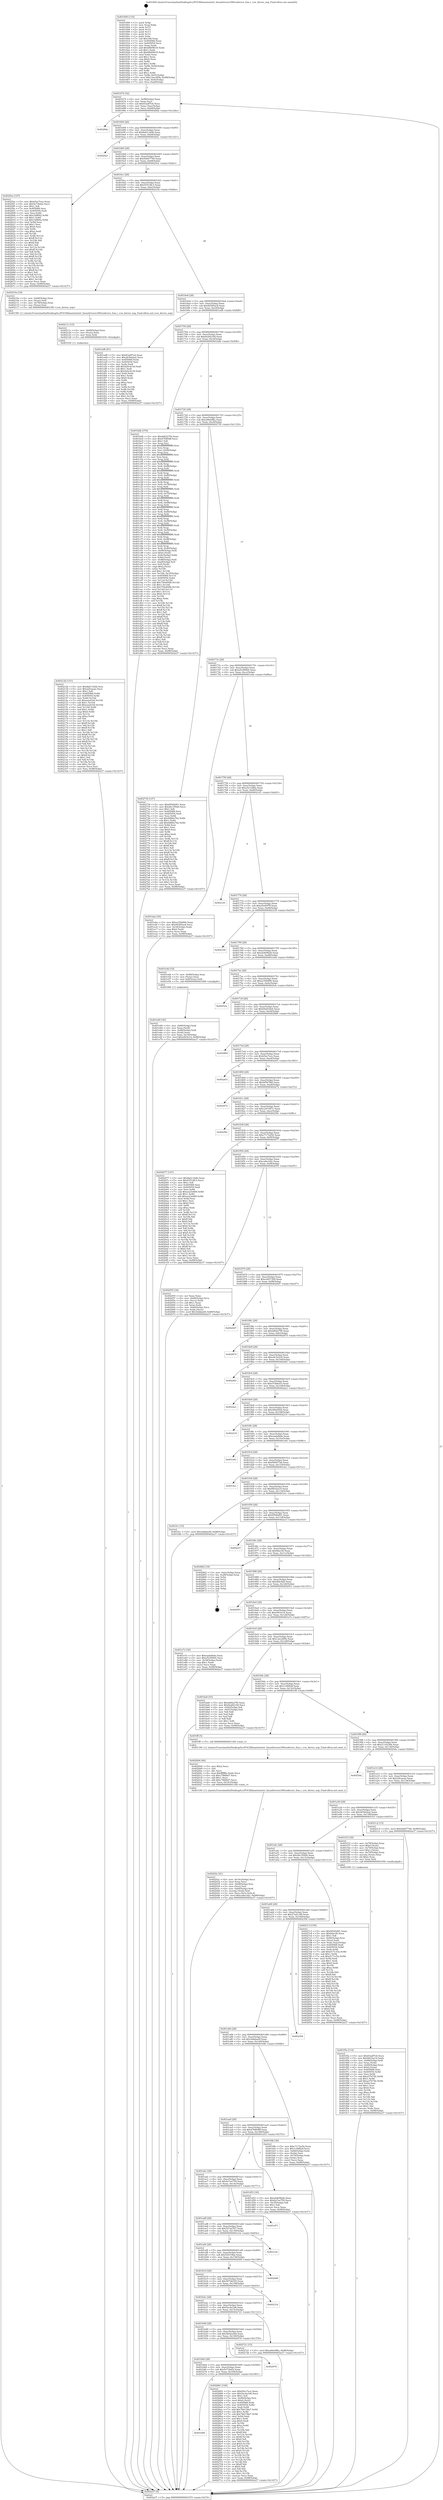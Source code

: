 digraph "0x401600" {
  label = "0x401600 (/mnt/c/Users/mathe/Desktop/tcc/POCII/binaries/extr_linuxdriverss390ciodevice_fsm.c_ccw_device_nop_Final-ollvm.out::main(0))"
  labelloc = "t"
  node[shape=record]

  Entry [label="",width=0.3,height=0.3,shape=circle,fillcolor=black,style=filled]
  "0x401674" [label="{
     0x401674 [32]\l
     | [instrs]\l
     &nbsp;&nbsp;0x401674 \<+6\>: mov -0x98(%rbp),%eax\l
     &nbsp;&nbsp;0x40167a \<+2\>: mov %eax,%ecx\l
     &nbsp;&nbsp;0x40167c \<+6\>: sub $0x83adf7e4,%ecx\l
     &nbsp;&nbsp;0x401682 \<+6\>: mov %eax,-0xac(%rbp)\l
     &nbsp;&nbsp;0x401688 \<+6\>: mov %ecx,-0xb0(%rbp)\l
     &nbsp;&nbsp;0x40168e \<+6\>: je 00000000004028da \<main+0x12da\>\l
  }"]
  "0x4028da" [label="{
     0x4028da\l
  }", style=dashed]
  "0x401694" [label="{
     0x401694 [28]\l
     | [instrs]\l
     &nbsp;&nbsp;0x401694 \<+5\>: jmp 0000000000401699 \<main+0x99\>\l
     &nbsp;&nbsp;0x401699 \<+6\>: mov -0xac(%rbp),%eax\l
     &nbsp;&nbsp;0x40169f \<+5\>: sub $0x8a6132db,%eax\l
     &nbsp;&nbsp;0x4016a4 \<+6\>: mov %eax,-0xb4(%rbp)\l
     &nbsp;&nbsp;0x4016aa \<+6\>: je 0000000000402921 \<main+0x1321\>\l
  }"]
  Exit [label="",width=0.3,height=0.3,shape=circle,fillcolor=black,style=filled,peripheries=2]
  "0x402921" [label="{
     0x402921\l
  }", style=dashed]
  "0x4016b0" [label="{
     0x4016b0 [28]\l
     | [instrs]\l
     &nbsp;&nbsp;0x4016b0 \<+5\>: jmp 00000000004016b5 \<main+0xb5\>\l
     &nbsp;&nbsp;0x4016b5 \<+6\>: mov -0xac(%rbp),%eax\l
     &nbsp;&nbsp;0x4016bb \<+5\>: sub $0x92847746,%eax\l
     &nbsp;&nbsp;0x4016c0 \<+6\>: mov %eax,-0xb8(%rbp)\l
     &nbsp;&nbsp;0x4016c6 \<+6\>: je 00000000004025ee \<main+0xfee\>\l
  }"]
  "0x401b80" [label="{
     0x401b80\l
  }", style=dashed]
  "0x4025ee" [label="{
     0x4025ee [147]\l
     | [instrs]\l
     &nbsp;&nbsp;0x4025ee \<+5\>: mov $0xb5ac7ece,%eax\l
     &nbsp;&nbsp;0x4025f3 \<+5\>: mov $0x5e73fa62,%ecx\l
     &nbsp;&nbsp;0x4025f8 \<+2\>: mov $0x1,%dl\l
     &nbsp;&nbsp;0x4025fa \<+7\>: mov 0x405068,%esi\l
     &nbsp;&nbsp;0x402601 \<+7\>: mov 0x405054,%edi\l
     &nbsp;&nbsp;0x402608 \<+3\>: mov %esi,%r8d\l
     &nbsp;&nbsp;0x40260b \<+7\>: add $0x1bf8f42,%r8d\l
     &nbsp;&nbsp;0x402612 \<+4\>: sub $0x1,%r8d\l
     &nbsp;&nbsp;0x402616 \<+7\>: sub $0x1bf8f42,%r8d\l
     &nbsp;&nbsp;0x40261d \<+4\>: imul %r8d,%esi\l
     &nbsp;&nbsp;0x402621 \<+3\>: and $0x1,%esi\l
     &nbsp;&nbsp;0x402624 \<+3\>: cmp $0x0,%esi\l
     &nbsp;&nbsp;0x402627 \<+4\>: sete %r9b\l
     &nbsp;&nbsp;0x40262b \<+3\>: cmp $0xa,%edi\l
     &nbsp;&nbsp;0x40262e \<+4\>: setl %r10b\l
     &nbsp;&nbsp;0x402632 \<+3\>: mov %r9b,%r11b\l
     &nbsp;&nbsp;0x402635 \<+4\>: xor $0xff,%r11b\l
     &nbsp;&nbsp;0x402639 \<+3\>: mov %r10b,%bl\l
     &nbsp;&nbsp;0x40263c \<+3\>: xor $0xff,%bl\l
     &nbsp;&nbsp;0x40263f \<+3\>: xor $0x1,%dl\l
     &nbsp;&nbsp;0x402642 \<+3\>: mov %r11b,%r14b\l
     &nbsp;&nbsp;0x402645 \<+4\>: and $0xff,%r14b\l
     &nbsp;&nbsp;0x402649 \<+3\>: and %dl,%r9b\l
     &nbsp;&nbsp;0x40264c \<+3\>: mov %bl,%r15b\l
     &nbsp;&nbsp;0x40264f \<+4\>: and $0xff,%r15b\l
     &nbsp;&nbsp;0x402653 \<+3\>: and %dl,%r10b\l
     &nbsp;&nbsp;0x402656 \<+3\>: or %r9b,%r14b\l
     &nbsp;&nbsp;0x402659 \<+3\>: or %r10b,%r15b\l
     &nbsp;&nbsp;0x40265c \<+3\>: xor %r15b,%r14b\l
     &nbsp;&nbsp;0x40265f \<+3\>: or %bl,%r11b\l
     &nbsp;&nbsp;0x402662 \<+4\>: xor $0xff,%r11b\l
     &nbsp;&nbsp;0x402666 \<+3\>: or $0x1,%dl\l
     &nbsp;&nbsp;0x402669 \<+3\>: and %dl,%r11b\l
     &nbsp;&nbsp;0x40266c \<+3\>: or %r11b,%r14b\l
     &nbsp;&nbsp;0x40266f \<+4\>: test $0x1,%r14b\l
     &nbsp;&nbsp;0x402673 \<+3\>: cmovne %ecx,%eax\l
     &nbsp;&nbsp;0x402676 \<+6\>: mov %eax,-0x98(%rbp)\l
     &nbsp;&nbsp;0x40267c \<+5\>: jmp 0000000000402a37 \<main+0x1437\>\l
  }"]
  "0x4016cc" [label="{
     0x4016cc [28]\l
     | [instrs]\l
     &nbsp;&nbsp;0x4016cc \<+5\>: jmp 00000000004016d1 \<main+0xd1\>\l
     &nbsp;&nbsp;0x4016d1 \<+6\>: mov -0xac(%rbp),%eax\l
     &nbsp;&nbsp;0x4016d7 \<+5\>: sub $0x9351dfc3,%eax\l
     &nbsp;&nbsp;0x4016dc \<+6\>: mov %eax,-0xbc(%rbp)\l
     &nbsp;&nbsp;0x4016e2 \<+6\>: je 000000000040210a \<main+0xb0a\>\l
  }"]
  "0x402681" [label="{
     0x402681 [160]\l
     | [instrs]\l
     &nbsp;&nbsp;0x402681 \<+5\>: mov $0xb5ac7ece,%eax\l
     &nbsp;&nbsp;0x402686 \<+5\>: mov $0x5ac4a1b8,%ecx\l
     &nbsp;&nbsp;0x40268b \<+2\>: mov $0x1,%dl\l
     &nbsp;&nbsp;0x40268d \<+7\>: mov -0x90(%rbp),%rsi\l
     &nbsp;&nbsp;0x402694 \<+6\>: movl $0x0,(%rsi)\l
     &nbsp;&nbsp;0x40269a \<+7\>: mov 0x405068,%edi\l
     &nbsp;&nbsp;0x4026a1 \<+8\>: mov 0x405054,%r8d\l
     &nbsp;&nbsp;0x4026a9 \<+3\>: mov %edi,%r9d\l
     &nbsp;&nbsp;0x4026ac \<+7\>: add $0x7b6158a7,%r9d\l
     &nbsp;&nbsp;0x4026b3 \<+4\>: sub $0x1,%r9d\l
     &nbsp;&nbsp;0x4026b7 \<+7\>: sub $0x7b6158a7,%r9d\l
     &nbsp;&nbsp;0x4026be \<+4\>: imul %r9d,%edi\l
     &nbsp;&nbsp;0x4026c2 \<+3\>: and $0x1,%edi\l
     &nbsp;&nbsp;0x4026c5 \<+3\>: cmp $0x0,%edi\l
     &nbsp;&nbsp;0x4026c8 \<+4\>: sete %r10b\l
     &nbsp;&nbsp;0x4026cc \<+4\>: cmp $0xa,%r8d\l
     &nbsp;&nbsp;0x4026d0 \<+4\>: setl %r11b\l
     &nbsp;&nbsp;0x4026d4 \<+3\>: mov %r10b,%bl\l
     &nbsp;&nbsp;0x4026d7 \<+3\>: xor $0xff,%bl\l
     &nbsp;&nbsp;0x4026da \<+3\>: mov %r11b,%r14b\l
     &nbsp;&nbsp;0x4026dd \<+4\>: xor $0xff,%r14b\l
     &nbsp;&nbsp;0x4026e1 \<+3\>: xor $0x0,%dl\l
     &nbsp;&nbsp;0x4026e4 \<+3\>: mov %bl,%r15b\l
     &nbsp;&nbsp;0x4026e7 \<+4\>: and $0x0,%r15b\l
     &nbsp;&nbsp;0x4026eb \<+3\>: and %dl,%r10b\l
     &nbsp;&nbsp;0x4026ee \<+3\>: mov %r14b,%r12b\l
     &nbsp;&nbsp;0x4026f1 \<+4\>: and $0x0,%r12b\l
     &nbsp;&nbsp;0x4026f5 \<+3\>: and %dl,%r11b\l
     &nbsp;&nbsp;0x4026f8 \<+3\>: or %r10b,%r15b\l
     &nbsp;&nbsp;0x4026fb \<+3\>: or %r11b,%r12b\l
     &nbsp;&nbsp;0x4026fe \<+3\>: xor %r12b,%r15b\l
     &nbsp;&nbsp;0x402701 \<+3\>: or %r14b,%bl\l
     &nbsp;&nbsp;0x402704 \<+3\>: xor $0xff,%bl\l
     &nbsp;&nbsp;0x402707 \<+3\>: or $0x0,%dl\l
     &nbsp;&nbsp;0x40270a \<+2\>: and %dl,%bl\l
     &nbsp;&nbsp;0x40270c \<+3\>: or %bl,%r15b\l
     &nbsp;&nbsp;0x40270f \<+4\>: test $0x1,%r15b\l
     &nbsp;&nbsp;0x402713 \<+3\>: cmovne %ecx,%eax\l
     &nbsp;&nbsp;0x402716 \<+6\>: mov %eax,-0x98(%rbp)\l
     &nbsp;&nbsp;0x40271c \<+5\>: jmp 0000000000402a37 \<main+0x1437\>\l
  }"]
  "0x40210a" [label="{
     0x40210a [18]\l
     | [instrs]\l
     &nbsp;&nbsp;0x40210a \<+4\>: mov -0x68(%rbp),%rax\l
     &nbsp;&nbsp;0x40210e \<+3\>: mov (%rax),%rdi\l
     &nbsp;&nbsp;0x402111 \<+4\>: mov -0x78(%rbp),%rax\l
     &nbsp;&nbsp;0x402115 \<+2\>: mov (%rax),%esi\l
     &nbsp;&nbsp;0x402117 \<+5\>: call 00000000004015f0 \<ccw_device_nop\>\l
     | [calls]\l
     &nbsp;&nbsp;0x4015f0 \{1\} (/mnt/c/Users/mathe/Desktop/tcc/POCII/binaries/extr_linuxdriverss390ciodevice_fsm.c_ccw_device_nop_Final-ollvm.out::ccw_device_nop)\l
  }"]
  "0x4016e8" [label="{
     0x4016e8 [28]\l
     | [instrs]\l
     &nbsp;&nbsp;0x4016e8 \<+5\>: jmp 00000000004016ed \<main+0xed\>\l
     &nbsp;&nbsp;0x4016ed \<+6\>: mov -0xac(%rbp),%eax\l
     &nbsp;&nbsp;0x4016f3 \<+5\>: sub $0x9d385ac8,%eax\l
     &nbsp;&nbsp;0x4016f8 \<+6\>: mov %eax,-0xc0(%rbp)\l
     &nbsp;&nbsp;0x4016fe \<+6\>: je 0000000000401ed8 \<main+0x8d8\>\l
  }"]
  "0x401b64" [label="{
     0x401b64 [28]\l
     | [instrs]\l
     &nbsp;&nbsp;0x401b64 \<+5\>: jmp 0000000000401b69 \<main+0x569\>\l
     &nbsp;&nbsp;0x401b69 \<+6\>: mov -0xac(%rbp),%eax\l
     &nbsp;&nbsp;0x401b6f \<+5\>: sub $0x5e73fa62,%eax\l
     &nbsp;&nbsp;0x401b74 \<+6\>: mov %eax,-0x164(%rbp)\l
     &nbsp;&nbsp;0x401b7a \<+6\>: je 0000000000402681 \<main+0x1081\>\l
  }"]
  "0x401ed8" [label="{
     0x401ed8 [91]\l
     | [instrs]\l
     &nbsp;&nbsp;0x401ed8 \<+5\>: mov $0x83adf7e4,%eax\l
     &nbsp;&nbsp;0x401edd \<+5\>: mov $0x263b42a2,%ecx\l
     &nbsp;&nbsp;0x401ee2 \<+7\>: mov 0x405068,%edx\l
     &nbsp;&nbsp;0x401ee9 \<+7\>: mov 0x405054,%esi\l
     &nbsp;&nbsp;0x401ef0 \<+2\>: mov %edx,%edi\l
     &nbsp;&nbsp;0x401ef2 \<+6\>: add $0x424cdc3d,%edi\l
     &nbsp;&nbsp;0x401ef8 \<+3\>: sub $0x1,%edi\l
     &nbsp;&nbsp;0x401efb \<+6\>: sub $0x424cdc3d,%edi\l
     &nbsp;&nbsp;0x401f01 \<+3\>: imul %edi,%edx\l
     &nbsp;&nbsp;0x401f04 \<+3\>: and $0x1,%edx\l
     &nbsp;&nbsp;0x401f07 \<+3\>: cmp $0x0,%edx\l
     &nbsp;&nbsp;0x401f0a \<+4\>: sete %r8b\l
     &nbsp;&nbsp;0x401f0e \<+3\>: cmp $0xa,%esi\l
     &nbsp;&nbsp;0x401f11 \<+4\>: setl %r9b\l
     &nbsp;&nbsp;0x401f15 \<+3\>: mov %r8b,%r10b\l
     &nbsp;&nbsp;0x401f18 \<+3\>: and %r9b,%r10b\l
     &nbsp;&nbsp;0x401f1b \<+3\>: xor %r9b,%r8b\l
     &nbsp;&nbsp;0x401f1e \<+3\>: or %r8b,%r10b\l
     &nbsp;&nbsp;0x401f21 \<+4\>: test $0x1,%r10b\l
     &nbsp;&nbsp;0x401f25 \<+3\>: cmovne %ecx,%eax\l
     &nbsp;&nbsp;0x401f28 \<+6\>: mov %eax,-0x98(%rbp)\l
     &nbsp;&nbsp;0x401f2e \<+5\>: jmp 0000000000402a37 \<main+0x1437\>\l
  }"]
  "0x401704" [label="{
     0x401704 [28]\l
     | [instrs]\l
     &nbsp;&nbsp;0x401704 \<+5\>: jmp 0000000000401709 \<main+0x109\>\l
     &nbsp;&nbsp;0x401709 \<+6\>: mov -0xac(%rbp),%eax\l
     &nbsp;&nbsp;0x40170f \<+5\>: sub $0x9e2821b9,%eax\l
     &nbsp;&nbsp;0x401714 \<+6\>: mov %eax,-0xc4(%rbp)\l
     &nbsp;&nbsp;0x40171a \<+6\>: je 0000000000401bdb \<main+0x5db\>\l
  }"]
  "0x402976" [label="{
     0x402976\l
  }", style=dashed]
  "0x401bdb" [label="{
     0x401bdb [376]\l
     | [instrs]\l
     &nbsp;&nbsp;0x401bdb \<+5\>: mov $0xdd0227f0,%eax\l
     &nbsp;&nbsp;0x401be0 \<+5\>: mov $0x476804ff,%ecx\l
     &nbsp;&nbsp;0x401be5 \<+2\>: mov $0x1,%dl\l
     &nbsp;&nbsp;0x401be7 \<+3\>: mov %rsp,%rsi\l
     &nbsp;&nbsp;0x401bea \<+4\>: add $0xfffffffffffffff0,%rsi\l
     &nbsp;&nbsp;0x401bee \<+3\>: mov %rsi,%rsp\l
     &nbsp;&nbsp;0x401bf1 \<+7\>: mov %rsi,-0x90(%rbp)\l
     &nbsp;&nbsp;0x401bf8 \<+3\>: mov %rsp,%rsi\l
     &nbsp;&nbsp;0x401bfb \<+4\>: add $0xfffffffffffffff0,%rsi\l
     &nbsp;&nbsp;0x401bff \<+3\>: mov %rsi,%rsp\l
     &nbsp;&nbsp;0x401c02 \<+3\>: mov %rsp,%rdi\l
     &nbsp;&nbsp;0x401c05 \<+4\>: add $0xfffffffffffffff0,%rdi\l
     &nbsp;&nbsp;0x401c09 \<+3\>: mov %rdi,%rsp\l
     &nbsp;&nbsp;0x401c0c \<+7\>: mov %rdi,-0x88(%rbp)\l
     &nbsp;&nbsp;0x401c13 \<+3\>: mov %rsp,%rdi\l
     &nbsp;&nbsp;0x401c16 \<+4\>: add $0xfffffffffffffff0,%rdi\l
     &nbsp;&nbsp;0x401c1a \<+3\>: mov %rdi,%rsp\l
     &nbsp;&nbsp;0x401c1d \<+4\>: mov %rdi,-0x80(%rbp)\l
     &nbsp;&nbsp;0x401c21 \<+3\>: mov %rsp,%rdi\l
     &nbsp;&nbsp;0x401c24 \<+4\>: add $0xfffffffffffffff0,%rdi\l
     &nbsp;&nbsp;0x401c28 \<+3\>: mov %rdi,%rsp\l
     &nbsp;&nbsp;0x401c2b \<+4\>: mov %rdi,-0x78(%rbp)\l
     &nbsp;&nbsp;0x401c2f \<+3\>: mov %rsp,%rdi\l
     &nbsp;&nbsp;0x401c32 \<+4\>: add $0xfffffffffffffff0,%rdi\l
     &nbsp;&nbsp;0x401c36 \<+3\>: mov %rdi,%rsp\l
     &nbsp;&nbsp;0x401c39 \<+4\>: mov %rdi,-0x70(%rbp)\l
     &nbsp;&nbsp;0x401c3d \<+3\>: mov %rsp,%rdi\l
     &nbsp;&nbsp;0x401c40 \<+4\>: add $0xfffffffffffffff0,%rdi\l
     &nbsp;&nbsp;0x401c44 \<+3\>: mov %rdi,%rsp\l
     &nbsp;&nbsp;0x401c47 \<+4\>: mov %rdi,-0x68(%rbp)\l
     &nbsp;&nbsp;0x401c4b \<+3\>: mov %rsp,%rdi\l
     &nbsp;&nbsp;0x401c4e \<+4\>: add $0xfffffffffffffff0,%rdi\l
     &nbsp;&nbsp;0x401c52 \<+3\>: mov %rdi,%rsp\l
     &nbsp;&nbsp;0x401c55 \<+4\>: mov %rdi,-0x60(%rbp)\l
     &nbsp;&nbsp;0x401c59 \<+3\>: mov %rsp,%rdi\l
     &nbsp;&nbsp;0x401c5c \<+4\>: add $0xfffffffffffffff0,%rdi\l
     &nbsp;&nbsp;0x401c60 \<+3\>: mov %rdi,%rsp\l
     &nbsp;&nbsp;0x401c63 \<+4\>: mov %rdi,-0x58(%rbp)\l
     &nbsp;&nbsp;0x401c67 \<+3\>: mov %rsp,%rdi\l
     &nbsp;&nbsp;0x401c6a \<+4\>: add $0xfffffffffffffff0,%rdi\l
     &nbsp;&nbsp;0x401c6e \<+3\>: mov %rdi,%rsp\l
     &nbsp;&nbsp;0x401c71 \<+4\>: mov %rdi,-0x50(%rbp)\l
     &nbsp;&nbsp;0x401c75 \<+3\>: mov %rsp,%rdi\l
     &nbsp;&nbsp;0x401c78 \<+4\>: add $0xfffffffffffffff0,%rdi\l
     &nbsp;&nbsp;0x401c7c \<+3\>: mov %rdi,%rsp\l
     &nbsp;&nbsp;0x401c7f \<+4\>: mov %rdi,-0x48(%rbp)\l
     &nbsp;&nbsp;0x401c83 \<+3\>: mov %rsp,%rdi\l
     &nbsp;&nbsp;0x401c86 \<+4\>: add $0xfffffffffffffff0,%rdi\l
     &nbsp;&nbsp;0x401c8a \<+3\>: mov %rdi,%rsp\l
     &nbsp;&nbsp;0x401c8d \<+4\>: mov %rdi,-0x40(%rbp)\l
     &nbsp;&nbsp;0x401c91 \<+7\>: mov -0x90(%rbp),%rdi\l
     &nbsp;&nbsp;0x401c98 \<+6\>: movl $0x0,(%rdi)\l
     &nbsp;&nbsp;0x401c9e \<+7\>: mov -0x9c(%rbp),%r8d\l
     &nbsp;&nbsp;0x401ca5 \<+3\>: mov %r8d,(%rsi)\l
     &nbsp;&nbsp;0x401ca8 \<+7\>: mov -0x88(%rbp),%rdi\l
     &nbsp;&nbsp;0x401caf \<+7\>: mov -0xa8(%rbp),%r9\l
     &nbsp;&nbsp;0x401cb6 \<+3\>: mov %r9,(%rdi)\l
     &nbsp;&nbsp;0x401cb9 \<+3\>: cmpl $0x2,(%rsi)\l
     &nbsp;&nbsp;0x401cbc \<+4\>: setne %r10b\l
     &nbsp;&nbsp;0x401cc0 \<+4\>: and $0x1,%r10b\l
     &nbsp;&nbsp;0x401cc4 \<+4\>: mov %r10b,-0x35(%rbp)\l
     &nbsp;&nbsp;0x401cc8 \<+8\>: mov 0x405068,%r11d\l
     &nbsp;&nbsp;0x401cd0 \<+7\>: mov 0x405054,%ebx\l
     &nbsp;&nbsp;0x401cd7 \<+3\>: mov %r11d,%r14d\l
     &nbsp;&nbsp;0x401cda \<+7\>: add $0x750e8588,%r14d\l
     &nbsp;&nbsp;0x401ce1 \<+4\>: sub $0x1,%r14d\l
     &nbsp;&nbsp;0x401ce5 \<+7\>: sub $0x750e8588,%r14d\l
     &nbsp;&nbsp;0x401cec \<+4\>: imul %r14d,%r11d\l
     &nbsp;&nbsp;0x401cf0 \<+4\>: and $0x1,%r11d\l
     &nbsp;&nbsp;0x401cf4 \<+4\>: cmp $0x0,%r11d\l
     &nbsp;&nbsp;0x401cf8 \<+4\>: sete %r10b\l
     &nbsp;&nbsp;0x401cfc \<+3\>: cmp $0xa,%ebx\l
     &nbsp;&nbsp;0x401cff \<+4\>: setl %r15b\l
     &nbsp;&nbsp;0x401d03 \<+3\>: mov %r10b,%r12b\l
     &nbsp;&nbsp;0x401d06 \<+4\>: xor $0xff,%r12b\l
     &nbsp;&nbsp;0x401d0a \<+3\>: mov %r15b,%r13b\l
     &nbsp;&nbsp;0x401d0d \<+4\>: xor $0xff,%r13b\l
     &nbsp;&nbsp;0x401d11 \<+3\>: xor $0x1,%dl\l
     &nbsp;&nbsp;0x401d14 \<+3\>: mov %r12b,%sil\l
     &nbsp;&nbsp;0x401d17 \<+4\>: and $0xff,%sil\l
     &nbsp;&nbsp;0x401d1b \<+3\>: and %dl,%r10b\l
     &nbsp;&nbsp;0x401d1e \<+3\>: mov %r13b,%dil\l
     &nbsp;&nbsp;0x401d21 \<+4\>: and $0xff,%dil\l
     &nbsp;&nbsp;0x401d25 \<+3\>: and %dl,%r15b\l
     &nbsp;&nbsp;0x401d28 \<+3\>: or %r10b,%sil\l
     &nbsp;&nbsp;0x401d2b \<+3\>: or %r15b,%dil\l
     &nbsp;&nbsp;0x401d2e \<+3\>: xor %dil,%sil\l
     &nbsp;&nbsp;0x401d31 \<+3\>: or %r13b,%r12b\l
     &nbsp;&nbsp;0x401d34 \<+4\>: xor $0xff,%r12b\l
     &nbsp;&nbsp;0x401d38 \<+3\>: or $0x1,%dl\l
     &nbsp;&nbsp;0x401d3b \<+3\>: and %dl,%r12b\l
     &nbsp;&nbsp;0x401d3e \<+3\>: or %r12b,%sil\l
     &nbsp;&nbsp;0x401d41 \<+4\>: test $0x1,%sil\l
     &nbsp;&nbsp;0x401d45 \<+3\>: cmovne %ecx,%eax\l
     &nbsp;&nbsp;0x401d48 \<+6\>: mov %eax,-0x98(%rbp)\l
     &nbsp;&nbsp;0x401d4e \<+5\>: jmp 0000000000402a37 \<main+0x1437\>\l
  }"]
  "0x401720" [label="{
     0x401720 [28]\l
     | [instrs]\l
     &nbsp;&nbsp;0x401720 \<+5\>: jmp 0000000000401725 \<main+0x125\>\l
     &nbsp;&nbsp;0x401725 \<+6\>: mov -0xac(%rbp),%eax\l
     &nbsp;&nbsp;0x40172b \<+5\>: sub $0xa06e0f8a,%eax\l
     &nbsp;&nbsp;0x401730 \<+6\>: mov %eax,-0xc8(%rbp)\l
     &nbsp;&nbsp;0x401736 \<+6\>: je 0000000000402730 \<main+0x1130\>\l
  }"]
  "0x401b48" [label="{
     0x401b48 [28]\l
     | [instrs]\l
     &nbsp;&nbsp;0x401b48 \<+5\>: jmp 0000000000401b4d \<main+0x54d\>\l
     &nbsp;&nbsp;0x401b4d \<+6\>: mov -0xac(%rbp),%eax\l
     &nbsp;&nbsp;0x401b53 \<+5\>: sub $0x5b42ee8d,%eax\l
     &nbsp;&nbsp;0x401b58 \<+6\>: mov %eax,-0x160(%rbp)\l
     &nbsp;&nbsp;0x401b5e \<+6\>: je 0000000000402976 \<main+0x1376\>\l
  }"]
  "0x402730" [label="{
     0x402730 [147]\l
     | [instrs]\l
     &nbsp;&nbsp;0x402730 \<+5\>: mov $0xfd540d91,%eax\l
     &nbsp;&nbsp;0x402735 \<+5\>: mov $0x26c35926,%ecx\l
     &nbsp;&nbsp;0x40273a \<+2\>: mov $0x1,%dl\l
     &nbsp;&nbsp;0x40273c \<+7\>: mov 0x405068,%esi\l
     &nbsp;&nbsp;0x402743 \<+7\>: mov 0x405054,%edi\l
     &nbsp;&nbsp;0x40274a \<+3\>: mov %esi,%r8d\l
     &nbsp;&nbsp;0x40274d \<+7\>: sub $0x9d86a762,%r8d\l
     &nbsp;&nbsp;0x402754 \<+4\>: sub $0x1,%r8d\l
     &nbsp;&nbsp;0x402758 \<+7\>: add $0x9d86a762,%r8d\l
     &nbsp;&nbsp;0x40275f \<+4\>: imul %r8d,%esi\l
     &nbsp;&nbsp;0x402763 \<+3\>: and $0x1,%esi\l
     &nbsp;&nbsp;0x402766 \<+3\>: cmp $0x0,%esi\l
     &nbsp;&nbsp;0x402769 \<+4\>: sete %r9b\l
     &nbsp;&nbsp;0x40276d \<+3\>: cmp $0xa,%edi\l
     &nbsp;&nbsp;0x402770 \<+4\>: setl %r10b\l
     &nbsp;&nbsp;0x402774 \<+3\>: mov %r9b,%r11b\l
     &nbsp;&nbsp;0x402777 \<+4\>: xor $0xff,%r11b\l
     &nbsp;&nbsp;0x40277b \<+3\>: mov %r10b,%bl\l
     &nbsp;&nbsp;0x40277e \<+3\>: xor $0xff,%bl\l
     &nbsp;&nbsp;0x402781 \<+3\>: xor $0x1,%dl\l
     &nbsp;&nbsp;0x402784 \<+3\>: mov %r11b,%r14b\l
     &nbsp;&nbsp;0x402787 \<+4\>: and $0xff,%r14b\l
     &nbsp;&nbsp;0x40278b \<+3\>: and %dl,%r9b\l
     &nbsp;&nbsp;0x40278e \<+3\>: mov %bl,%r15b\l
     &nbsp;&nbsp;0x402791 \<+4\>: and $0xff,%r15b\l
     &nbsp;&nbsp;0x402795 \<+3\>: and %dl,%r10b\l
     &nbsp;&nbsp;0x402798 \<+3\>: or %r9b,%r14b\l
     &nbsp;&nbsp;0x40279b \<+3\>: or %r10b,%r15b\l
     &nbsp;&nbsp;0x40279e \<+3\>: xor %r15b,%r14b\l
     &nbsp;&nbsp;0x4027a1 \<+3\>: or %bl,%r11b\l
     &nbsp;&nbsp;0x4027a4 \<+4\>: xor $0xff,%r11b\l
     &nbsp;&nbsp;0x4027a8 \<+3\>: or $0x1,%dl\l
     &nbsp;&nbsp;0x4027ab \<+3\>: and %dl,%r11b\l
     &nbsp;&nbsp;0x4027ae \<+3\>: or %r11b,%r14b\l
     &nbsp;&nbsp;0x4027b1 \<+4\>: test $0x1,%r14b\l
     &nbsp;&nbsp;0x4027b5 \<+3\>: cmovne %ecx,%eax\l
     &nbsp;&nbsp;0x4027b8 \<+6\>: mov %eax,-0x98(%rbp)\l
     &nbsp;&nbsp;0x4027be \<+5\>: jmp 0000000000402a37 \<main+0x1437\>\l
  }"]
  "0x40173c" [label="{
     0x40173c [28]\l
     | [instrs]\l
     &nbsp;&nbsp;0x40173c \<+5\>: jmp 0000000000401741 \<main+0x141\>\l
     &nbsp;&nbsp;0x401741 \<+6\>: mov -0xac(%rbp),%eax\l
     &nbsp;&nbsp;0x401747 \<+5\>: sub $0xa5c09944,%eax\l
     &nbsp;&nbsp;0x40174c \<+6\>: mov %eax,-0xcc(%rbp)\l
     &nbsp;&nbsp;0x401752 \<+6\>: je 0000000000401eba \<main+0x8ba\>\l
  }"]
  "0x402721" [label="{
     0x402721 [15]\l
     | [instrs]\l
     &nbsp;&nbsp;0x402721 \<+10\>: movl $0xa06e0f8a,-0x98(%rbp)\l
     &nbsp;&nbsp;0x40272b \<+5\>: jmp 0000000000402a37 \<main+0x1437\>\l
  }"]
  "0x401eba" [label="{
     0x401eba [30]\l
     | [instrs]\l
     &nbsp;&nbsp;0x401eba \<+5\>: mov $0xac55b890,%eax\l
     &nbsp;&nbsp;0x401ebf \<+5\>: mov $0x9d385ac8,%ecx\l
     &nbsp;&nbsp;0x401ec4 \<+3\>: mov -0x34(%rbp),%edx\l
     &nbsp;&nbsp;0x401ec7 \<+3\>: cmp $0x0,%edx\l
     &nbsp;&nbsp;0x401eca \<+3\>: cmove %ecx,%eax\l
     &nbsp;&nbsp;0x401ecd \<+6\>: mov %eax,-0x98(%rbp)\l
     &nbsp;&nbsp;0x401ed3 \<+5\>: jmp 0000000000402a37 \<main+0x1437\>\l
  }"]
  "0x401758" [label="{
     0x401758 [28]\l
     | [instrs]\l
     &nbsp;&nbsp;0x401758 \<+5\>: jmp 000000000040175d \<main+0x15d\>\l
     &nbsp;&nbsp;0x40175d \<+6\>: mov -0xac(%rbp),%eax\l
     &nbsp;&nbsp;0x401763 \<+5\>: sub $0xa5e1268a,%eax\l
     &nbsp;&nbsp;0x401768 \<+6\>: mov %eax,-0xd0(%rbp)\l
     &nbsp;&nbsp;0x40176e \<+6\>: je 00000000004021d1 \<main+0xbd1\>\l
  }"]
  "0x401b2c" [label="{
     0x401b2c [28]\l
     | [instrs]\l
     &nbsp;&nbsp;0x401b2c \<+5\>: jmp 0000000000401b31 \<main+0x531\>\l
     &nbsp;&nbsp;0x401b31 \<+6\>: mov -0xac(%rbp),%eax\l
     &nbsp;&nbsp;0x401b37 \<+5\>: sub $0x5ac4a1b8,%eax\l
     &nbsp;&nbsp;0x401b3c \<+6\>: mov %eax,-0x15c(%rbp)\l
     &nbsp;&nbsp;0x401b42 \<+6\>: je 0000000000402721 \<main+0x1121\>\l
  }"]
  "0x4021d1" [label="{
     0x4021d1\l
  }", style=dashed]
  "0x401774" [label="{
     0x401774 [28]\l
     | [instrs]\l
     &nbsp;&nbsp;0x401774 \<+5\>: jmp 0000000000401779 \<main+0x179\>\l
     &nbsp;&nbsp;0x401779 \<+6\>: mov -0xac(%rbp),%eax\l
     &nbsp;&nbsp;0x40177f \<+5\>: sub $0xa5e40f78,%eax\l
     &nbsp;&nbsp;0x401784 \<+6\>: mov %eax,-0xd4(%rbp)\l
     &nbsp;&nbsp;0x40178a \<+6\>: je 0000000000402339 \<main+0xd39\>\l
  }"]
  "0x40231b" [label="{
     0x40231b\l
  }", style=dashed]
  "0x402339" [label="{
     0x402339\l
  }", style=dashed]
  "0x401790" [label="{
     0x401790 [28]\l
     | [instrs]\l
     &nbsp;&nbsp;0x401790 \<+5\>: jmp 0000000000401795 \<main+0x195\>\l
     &nbsp;&nbsp;0x401795 \<+6\>: mov -0xac(%rbp),%eax\l
     &nbsp;&nbsp;0x40179b \<+5\>: sub $0xab409626,%eax\l
     &nbsp;&nbsp;0x4017a0 \<+6\>: mov %eax,-0xd8(%rbp)\l
     &nbsp;&nbsp;0x4017a6 \<+6\>: je 0000000000401e4d \<main+0x84d\>\l
  }"]
  "0x401b10" [label="{
     0x401b10 [28]\l
     | [instrs]\l
     &nbsp;&nbsp;0x401b10 \<+5\>: jmp 0000000000401b15 \<main+0x515\>\l
     &nbsp;&nbsp;0x401b15 \<+6\>: mov -0xac(%rbp),%eax\l
     &nbsp;&nbsp;0x401b1b \<+5\>: sub $0x567d4193,%eax\l
     &nbsp;&nbsp;0x401b20 \<+6\>: mov %eax,-0x158(%rbp)\l
     &nbsp;&nbsp;0x401b26 \<+6\>: je 000000000040231b \<main+0xd1b\>\l
  }"]
  "0x401e4d" [label="{
     0x401e4d [19]\l
     | [instrs]\l
     &nbsp;&nbsp;0x401e4d \<+7\>: mov -0x88(%rbp),%rax\l
     &nbsp;&nbsp;0x401e54 \<+3\>: mov (%rax),%rax\l
     &nbsp;&nbsp;0x401e57 \<+4\>: mov 0x8(%rax),%rdi\l
     &nbsp;&nbsp;0x401e5b \<+5\>: call 0000000000401060 \<atoi@plt\>\l
     | [calls]\l
     &nbsp;&nbsp;0x401060 \{1\} (unknown)\l
  }"]
  "0x4017ac" [label="{
     0x4017ac [28]\l
     | [instrs]\l
     &nbsp;&nbsp;0x4017ac \<+5\>: jmp 00000000004017b1 \<main+0x1b1\>\l
     &nbsp;&nbsp;0x4017b1 \<+6\>: mov -0xac(%rbp),%eax\l
     &nbsp;&nbsp;0x4017b7 \<+5\>: sub $0xac55b890,%eax\l
     &nbsp;&nbsp;0x4017bc \<+6\>: mov %eax,-0xdc(%rbp)\l
     &nbsp;&nbsp;0x4017c2 \<+6\>: je 00000000004025cb \<main+0xfcb\>\l
  }"]
  "0x4029d9" [label="{
     0x4029d9\l
  }", style=dashed]
  "0x4025cb" [label="{
     0x4025cb\l
  }", style=dashed]
  "0x4017c8" [label="{
     0x4017c8 [28]\l
     | [instrs]\l
     &nbsp;&nbsp;0x4017c8 \<+5\>: jmp 00000000004017cd \<main+0x1cd\>\l
     &nbsp;&nbsp;0x4017cd \<+6\>: mov -0xac(%rbp),%eax\l
     &nbsp;&nbsp;0x4017d3 \<+5\>: sub $0xb0a63de6,%eax\l
     &nbsp;&nbsp;0x4017d8 \<+6\>: mov %eax,-0xe0(%rbp)\l
     &nbsp;&nbsp;0x4017de \<+6\>: je 00000000004028b9 \<main+0x12b9\>\l
  }"]
  "0x401af4" [label="{
     0x401af4 [28]\l
     | [instrs]\l
     &nbsp;&nbsp;0x401af4 \<+5\>: jmp 0000000000401af9 \<main+0x4f9\>\l
     &nbsp;&nbsp;0x401af9 \<+6\>: mov -0xac(%rbp),%eax\l
     &nbsp;&nbsp;0x401aff \<+5\>: sub $0x52f319ba,%eax\l
     &nbsp;&nbsp;0x401b04 \<+6\>: mov %eax,-0x154(%rbp)\l
     &nbsp;&nbsp;0x401b0a \<+6\>: je 00000000004029d9 \<main+0x13d9\>\l
  }"]
  "0x4028b9" [label="{
     0x4028b9\l
  }", style=dashed]
  "0x4017e4" [label="{
     0x4017e4 [28]\l
     | [instrs]\l
     &nbsp;&nbsp;0x4017e4 \<+5\>: jmp 00000000004017e9 \<main+0x1e9\>\l
     &nbsp;&nbsp;0x4017e9 \<+6\>: mov -0xac(%rbp),%eax\l
     &nbsp;&nbsp;0x4017ef \<+5\>: sub $0xb5ac7ece,%eax\l
     &nbsp;&nbsp;0x4017f4 \<+6\>: mov %eax,-0xe4(%rbp)\l
     &nbsp;&nbsp;0x4017fa \<+6\>: je 0000000000402a03 \<main+0x1403\>\l
  }"]
  "0x401e3e" [label="{
     0x401e3e\l
  }", style=dashed]
  "0x402a03" [label="{
     0x402a03\l
  }", style=dashed]
  "0x401800" [label="{
     0x401800 [28]\l
     | [instrs]\l
     &nbsp;&nbsp;0x401800 \<+5\>: jmp 0000000000401805 \<main+0x205\>\l
     &nbsp;&nbsp;0x401805 \<+6\>: mov -0xac(%rbp),%eax\l
     &nbsp;&nbsp;0x40180b \<+5\>: sub $0xbf5b7fb0,%eax\l
     &nbsp;&nbsp;0x401810 \<+6\>: mov %eax,-0xe8(%rbp)\l
     &nbsp;&nbsp;0x401816 \<+6\>: je 0000000000402472 \<main+0xe72\>\l
  }"]
  "0x401ad8" [label="{
     0x401ad8 [28]\l
     | [instrs]\l
     &nbsp;&nbsp;0x401ad8 \<+5\>: jmp 0000000000401add \<main+0x4dd\>\l
     &nbsp;&nbsp;0x401add \<+6\>: mov -0xac(%rbp),%eax\l
     &nbsp;&nbsp;0x401ae3 \<+5\>: sub $0x527a27b7,%eax\l
     &nbsp;&nbsp;0x401ae8 \<+6\>: mov %eax,-0x150(%rbp)\l
     &nbsp;&nbsp;0x401aee \<+6\>: je 0000000000401e3e \<main+0x83e\>\l
  }"]
  "0x402472" [label="{
     0x402472\l
  }", style=dashed]
  "0x40181c" [label="{
     0x40181c [28]\l
     | [instrs]\l
     &nbsp;&nbsp;0x40181c \<+5\>: jmp 0000000000401821 \<main+0x221\>\l
     &nbsp;&nbsp;0x401821 \<+6\>: mov -0xac(%rbp),%eax\l
     &nbsp;&nbsp;0x401827 \<+5\>: sub $0xc247d47c,%eax\l
     &nbsp;&nbsp;0x40182c \<+6\>: mov %eax,-0xec(%rbp)\l
     &nbsp;&nbsp;0x401832 \<+6\>: je 000000000040258c \<main+0xf8c\>\l
  }"]
  "0x401d71" [label="{
     0x401d71\l
  }", style=dashed]
  "0x40258c" [label="{
     0x40258c\l
  }", style=dashed]
  "0x401838" [label="{
     0x401838 [28]\l
     | [instrs]\l
     &nbsp;&nbsp;0x401838 \<+5\>: jmp 000000000040183d \<main+0x23d\>\l
     &nbsp;&nbsp;0x40183d \<+6\>: mov -0xac(%rbp),%eax\l
     &nbsp;&nbsp;0x401843 \<+5\>: sub $0xc7172a54,%eax\l
     &nbsp;&nbsp;0x401848 \<+6\>: mov %eax,-0xf0(%rbp)\l
     &nbsp;&nbsp;0x40184e \<+6\>: je 0000000000402077 \<main+0xa77\>\l
  }"]
  "0x40212b" [label="{
     0x40212b [151]\l
     | [instrs]\l
     &nbsp;&nbsp;0x40212b \<+5\>: mov $0x8a6132db,%esi\l
     &nbsp;&nbsp;0x402130 \<+5\>: mov $0x22fcaeae,%ecx\l
     &nbsp;&nbsp;0x402135 \<+2\>: mov $0x1,%dl\l
     &nbsp;&nbsp;0x402137 \<+8\>: mov 0x405068,%r8d\l
     &nbsp;&nbsp;0x40213f \<+8\>: mov 0x405054,%r9d\l
     &nbsp;&nbsp;0x402147 \<+3\>: mov %r8d,%r10d\l
     &nbsp;&nbsp;0x40214a \<+7\>: sub $0xeead1b9,%r10d\l
     &nbsp;&nbsp;0x402151 \<+4\>: sub $0x1,%r10d\l
     &nbsp;&nbsp;0x402155 \<+7\>: add $0xeead1b9,%r10d\l
     &nbsp;&nbsp;0x40215c \<+4\>: imul %r10d,%r8d\l
     &nbsp;&nbsp;0x402160 \<+4\>: and $0x1,%r8d\l
     &nbsp;&nbsp;0x402164 \<+4\>: cmp $0x0,%r8d\l
     &nbsp;&nbsp;0x402168 \<+4\>: sete %r11b\l
     &nbsp;&nbsp;0x40216c \<+4\>: cmp $0xa,%r9d\l
     &nbsp;&nbsp;0x402170 \<+3\>: setl %bl\l
     &nbsp;&nbsp;0x402173 \<+3\>: mov %r11b,%r14b\l
     &nbsp;&nbsp;0x402176 \<+4\>: xor $0xff,%r14b\l
     &nbsp;&nbsp;0x40217a \<+3\>: mov %bl,%r15b\l
     &nbsp;&nbsp;0x40217d \<+4\>: xor $0xff,%r15b\l
     &nbsp;&nbsp;0x402181 \<+3\>: xor $0x1,%dl\l
     &nbsp;&nbsp;0x402184 \<+3\>: mov %r14b,%r12b\l
     &nbsp;&nbsp;0x402187 \<+4\>: and $0xff,%r12b\l
     &nbsp;&nbsp;0x40218b \<+3\>: and %dl,%r11b\l
     &nbsp;&nbsp;0x40218e \<+3\>: mov %r15b,%r13b\l
     &nbsp;&nbsp;0x402191 \<+4\>: and $0xff,%r13b\l
     &nbsp;&nbsp;0x402195 \<+2\>: and %dl,%bl\l
     &nbsp;&nbsp;0x402197 \<+3\>: or %r11b,%r12b\l
     &nbsp;&nbsp;0x40219a \<+3\>: or %bl,%r13b\l
     &nbsp;&nbsp;0x40219d \<+3\>: xor %r13b,%r12b\l
     &nbsp;&nbsp;0x4021a0 \<+3\>: or %r15b,%r14b\l
     &nbsp;&nbsp;0x4021a3 \<+4\>: xor $0xff,%r14b\l
     &nbsp;&nbsp;0x4021a7 \<+3\>: or $0x1,%dl\l
     &nbsp;&nbsp;0x4021aa \<+3\>: and %dl,%r14b\l
     &nbsp;&nbsp;0x4021ad \<+3\>: or %r14b,%r12b\l
     &nbsp;&nbsp;0x4021b0 \<+4\>: test $0x1,%r12b\l
     &nbsp;&nbsp;0x4021b4 \<+3\>: cmovne %ecx,%esi\l
     &nbsp;&nbsp;0x4021b7 \<+6\>: mov %esi,-0x98(%rbp)\l
     &nbsp;&nbsp;0x4021bd \<+5\>: jmp 0000000000402a37 \<main+0x1437\>\l
  }"]
  "0x402077" [label="{
     0x402077 [147]\l
     | [instrs]\l
     &nbsp;&nbsp;0x402077 \<+5\>: mov $0x8a6132db,%eax\l
     &nbsp;&nbsp;0x40207c \<+5\>: mov $0x9351dfc3,%ecx\l
     &nbsp;&nbsp;0x402081 \<+2\>: mov $0x1,%dl\l
     &nbsp;&nbsp;0x402083 \<+7\>: mov 0x405068,%esi\l
     &nbsp;&nbsp;0x40208a \<+7\>: mov 0x405054,%edi\l
     &nbsp;&nbsp;0x402091 \<+3\>: mov %esi,%r8d\l
     &nbsp;&nbsp;0x402094 \<+7\>: sub $0xee23e669,%r8d\l
     &nbsp;&nbsp;0x40209b \<+4\>: sub $0x1,%r8d\l
     &nbsp;&nbsp;0x40209f \<+7\>: add $0xee23e669,%r8d\l
     &nbsp;&nbsp;0x4020a6 \<+4\>: imul %r8d,%esi\l
     &nbsp;&nbsp;0x4020aa \<+3\>: and $0x1,%esi\l
     &nbsp;&nbsp;0x4020ad \<+3\>: cmp $0x0,%esi\l
     &nbsp;&nbsp;0x4020b0 \<+4\>: sete %r9b\l
     &nbsp;&nbsp;0x4020b4 \<+3\>: cmp $0xa,%edi\l
     &nbsp;&nbsp;0x4020b7 \<+4\>: setl %r10b\l
     &nbsp;&nbsp;0x4020bb \<+3\>: mov %r9b,%r11b\l
     &nbsp;&nbsp;0x4020be \<+4\>: xor $0xff,%r11b\l
     &nbsp;&nbsp;0x4020c2 \<+3\>: mov %r10b,%bl\l
     &nbsp;&nbsp;0x4020c5 \<+3\>: xor $0xff,%bl\l
     &nbsp;&nbsp;0x4020c8 \<+3\>: xor $0x0,%dl\l
     &nbsp;&nbsp;0x4020cb \<+3\>: mov %r11b,%r14b\l
     &nbsp;&nbsp;0x4020ce \<+4\>: and $0x0,%r14b\l
     &nbsp;&nbsp;0x4020d2 \<+3\>: and %dl,%r9b\l
     &nbsp;&nbsp;0x4020d5 \<+3\>: mov %bl,%r15b\l
     &nbsp;&nbsp;0x4020d8 \<+4\>: and $0x0,%r15b\l
     &nbsp;&nbsp;0x4020dc \<+3\>: and %dl,%r10b\l
     &nbsp;&nbsp;0x4020df \<+3\>: or %r9b,%r14b\l
     &nbsp;&nbsp;0x4020e2 \<+3\>: or %r10b,%r15b\l
     &nbsp;&nbsp;0x4020e5 \<+3\>: xor %r15b,%r14b\l
     &nbsp;&nbsp;0x4020e8 \<+3\>: or %bl,%r11b\l
     &nbsp;&nbsp;0x4020eb \<+4\>: xor $0xff,%r11b\l
     &nbsp;&nbsp;0x4020ef \<+3\>: or $0x0,%dl\l
     &nbsp;&nbsp;0x4020f2 \<+3\>: and %dl,%r11b\l
     &nbsp;&nbsp;0x4020f5 \<+3\>: or %r11b,%r14b\l
     &nbsp;&nbsp;0x4020f8 \<+4\>: test $0x1,%r14b\l
     &nbsp;&nbsp;0x4020fc \<+3\>: cmovne %ecx,%eax\l
     &nbsp;&nbsp;0x4020ff \<+6\>: mov %eax,-0x98(%rbp)\l
     &nbsp;&nbsp;0x402105 \<+5\>: jmp 0000000000402a37 \<main+0x1437\>\l
  }"]
  "0x401854" [label="{
     0x401854 [28]\l
     | [instrs]\l
     &nbsp;&nbsp;0x401854 \<+5\>: jmp 0000000000401859 \<main+0x259\>\l
     &nbsp;&nbsp;0x401859 \<+6\>: mov -0xac(%rbp),%eax\l
     &nbsp;&nbsp;0x40185f \<+5\>: sub $0xca9a1d2c,%eax\l
     &nbsp;&nbsp;0x401864 \<+6\>: mov %eax,-0xf4(%rbp)\l
     &nbsp;&nbsp;0x40186a \<+6\>: je 0000000000402055 \<main+0xa55\>\l
  }"]
  "0x40211c" [label="{
     0x40211c [15]\l
     | [instrs]\l
     &nbsp;&nbsp;0x40211c \<+4\>: mov -0x68(%rbp),%rax\l
     &nbsp;&nbsp;0x402120 \<+3\>: mov (%rax),%rax\l
     &nbsp;&nbsp;0x402123 \<+3\>: mov %rax,%rdi\l
     &nbsp;&nbsp;0x402126 \<+5\>: call 0000000000401030 \<free@plt\>\l
     | [calls]\l
     &nbsp;&nbsp;0x401030 \{1\} (unknown)\l
  }"]
  "0x402055" [label="{
     0x402055 [34]\l
     | [instrs]\l
     &nbsp;&nbsp;0x402055 \<+2\>: xor %eax,%eax\l
     &nbsp;&nbsp;0x402057 \<+4\>: mov -0x60(%rbp),%rcx\l
     &nbsp;&nbsp;0x40205b \<+2\>: mov (%rcx),%edx\l
     &nbsp;&nbsp;0x40205d \<+3\>: sub $0x1,%eax\l
     &nbsp;&nbsp;0x402060 \<+2\>: sub %eax,%edx\l
     &nbsp;&nbsp;0x402062 \<+4\>: mov -0x60(%rbp),%rcx\l
     &nbsp;&nbsp;0x402066 \<+2\>: mov %edx,(%rcx)\l
     &nbsp;&nbsp;0x402068 \<+10\>: movl $0x3dddae0f,-0x98(%rbp)\l
     &nbsp;&nbsp;0x402072 \<+5\>: jmp 0000000000402a37 \<main+0x1437\>\l
  }"]
  "0x401870" [label="{
     0x401870 [28]\l
     | [instrs]\l
     &nbsp;&nbsp;0x401870 \<+5\>: jmp 0000000000401875 \<main+0x275\>\l
     &nbsp;&nbsp;0x401875 \<+6\>: mov -0xac(%rbp),%eax\l
     &nbsp;&nbsp;0x40187b \<+5\>: sub $0xce857399,%eax\l
     &nbsp;&nbsp;0x401880 \<+6\>: mov %eax,-0xf8(%rbp)\l
     &nbsp;&nbsp;0x401886 \<+6\>: je 00000000004024d7 \<main+0xed7\>\l
  }"]
  "0x40202c" [label="{
     0x40202c [41]\l
     | [instrs]\l
     &nbsp;&nbsp;0x40202c \<+6\>: mov -0x16c(%rbp),%ecx\l
     &nbsp;&nbsp;0x402032 \<+3\>: imul %eax,%ecx\l
     &nbsp;&nbsp;0x402035 \<+4\>: mov -0x68(%rbp),%rsi\l
     &nbsp;&nbsp;0x402039 \<+3\>: mov (%rsi),%rsi\l
     &nbsp;&nbsp;0x40203c \<+4\>: mov -0x60(%rbp),%rdi\l
     &nbsp;&nbsp;0x402040 \<+3\>: movslq (%rdi),%rdi\l
     &nbsp;&nbsp;0x402043 \<+3\>: mov %ecx,(%rsi,%rdi,4)\l
     &nbsp;&nbsp;0x402046 \<+10\>: movl $0xca9a1d2c,-0x98(%rbp)\l
     &nbsp;&nbsp;0x402050 \<+5\>: jmp 0000000000402a37 \<main+0x1437\>\l
  }"]
  "0x4024d7" [label="{
     0x4024d7\l
  }", style=dashed]
  "0x40188c" [label="{
     0x40188c [28]\l
     | [instrs]\l
     &nbsp;&nbsp;0x40188c \<+5\>: jmp 0000000000401891 \<main+0x291\>\l
     &nbsp;&nbsp;0x401891 \<+6\>: mov -0xac(%rbp),%eax\l
     &nbsp;&nbsp;0x401897 \<+5\>: sub $0xdd0227f0,%eax\l
     &nbsp;&nbsp;0x40189c \<+6\>: mov %eax,-0xfc(%rbp)\l
     &nbsp;&nbsp;0x4018a2 \<+6\>: je 0000000000402874 \<main+0x1274\>\l
  }"]
  "0x402004" [label="{
     0x402004 [40]\l
     | [instrs]\l
     &nbsp;&nbsp;0x402004 \<+5\>: mov $0x2,%ecx\l
     &nbsp;&nbsp;0x402009 \<+1\>: cltd\l
     &nbsp;&nbsp;0x40200a \<+2\>: idiv %ecx\l
     &nbsp;&nbsp;0x40200c \<+6\>: imul $0xfffffffe,%edx,%ecx\l
     &nbsp;&nbsp;0x402012 \<+6\>: sub $0xc78fdbd7,%ecx\l
     &nbsp;&nbsp;0x402018 \<+3\>: add $0x1,%ecx\l
     &nbsp;&nbsp;0x40201b \<+6\>: add $0xc78fdbd7,%ecx\l
     &nbsp;&nbsp;0x402021 \<+6\>: mov %ecx,-0x16c(%rbp)\l
     &nbsp;&nbsp;0x402027 \<+5\>: call 0000000000401160 \<next_i\>\l
     | [calls]\l
     &nbsp;&nbsp;0x401160 \{1\} (/mnt/c/Users/mathe/Desktop/tcc/POCII/binaries/extr_linuxdriverss390ciodevice_fsm.c_ccw_device_nop_Final-ollvm.out::next_i)\l
  }"]
  "0x402874" [label="{
     0x402874\l
  }", style=dashed]
  "0x4018a8" [label="{
     0x4018a8 [28]\l
     | [instrs]\l
     &nbsp;&nbsp;0x4018a8 \<+5\>: jmp 00000000004018ad \<main+0x2ad\>\l
     &nbsp;&nbsp;0x4018ad \<+6\>: mov -0xac(%rbp),%eax\l
     &nbsp;&nbsp;0x4018b3 \<+5\>: sub $0xe4c5e239,%eax\l
     &nbsp;&nbsp;0x4018b8 \<+6\>: mov %eax,-0x100(%rbp)\l
     &nbsp;&nbsp;0x4018be \<+6\>: je 0000000000402481 \<main+0xe81\>\l
  }"]
  "0x401f5a" [label="{
     0x401f5a [114]\l
     | [instrs]\l
     &nbsp;&nbsp;0x401f5a \<+5\>: mov $0x83adf7e4,%ecx\l
     &nbsp;&nbsp;0x401f5f \<+5\>: mov $0xfd032a14,%edx\l
     &nbsp;&nbsp;0x401f64 \<+4\>: mov -0x68(%rbp),%rdi\l
     &nbsp;&nbsp;0x401f68 \<+3\>: mov %rax,(%rdi)\l
     &nbsp;&nbsp;0x401f6b \<+4\>: mov -0x60(%rbp),%rax\l
     &nbsp;&nbsp;0x401f6f \<+6\>: movl $0x0,(%rax)\l
     &nbsp;&nbsp;0x401f75 \<+7\>: mov 0x405068,%esi\l
     &nbsp;&nbsp;0x401f7c \<+8\>: mov 0x405054,%r8d\l
     &nbsp;&nbsp;0x401f84 \<+3\>: mov %esi,%r9d\l
     &nbsp;&nbsp;0x401f87 \<+7\>: sub $0xa37b74b,%r9d\l
     &nbsp;&nbsp;0x401f8e \<+4\>: sub $0x1,%r9d\l
     &nbsp;&nbsp;0x401f92 \<+7\>: add $0xa37b74b,%r9d\l
     &nbsp;&nbsp;0x401f99 \<+4\>: imul %r9d,%esi\l
     &nbsp;&nbsp;0x401f9d \<+3\>: and $0x1,%esi\l
     &nbsp;&nbsp;0x401fa0 \<+3\>: cmp $0x0,%esi\l
     &nbsp;&nbsp;0x401fa3 \<+4\>: sete %r10b\l
     &nbsp;&nbsp;0x401fa7 \<+4\>: cmp $0xa,%r8d\l
     &nbsp;&nbsp;0x401fab \<+4\>: setl %r11b\l
     &nbsp;&nbsp;0x401faf \<+3\>: mov %r10b,%bl\l
     &nbsp;&nbsp;0x401fb2 \<+3\>: and %r11b,%bl\l
     &nbsp;&nbsp;0x401fb5 \<+3\>: xor %r11b,%r10b\l
     &nbsp;&nbsp;0x401fb8 \<+3\>: or %r10b,%bl\l
     &nbsp;&nbsp;0x401fbb \<+3\>: test $0x1,%bl\l
     &nbsp;&nbsp;0x401fbe \<+3\>: cmovne %edx,%ecx\l
     &nbsp;&nbsp;0x401fc1 \<+6\>: mov %ecx,-0x98(%rbp)\l
     &nbsp;&nbsp;0x401fc7 \<+5\>: jmp 0000000000402a37 \<main+0x1437\>\l
  }"]
  "0x402481" [label="{
     0x402481\l
  }", style=dashed]
  "0x4018c4" [label="{
     0x4018c4 [28]\l
     | [instrs]\l
     &nbsp;&nbsp;0x4018c4 \<+5\>: jmp 00000000004018c9 \<main+0x2c9\>\l
     &nbsp;&nbsp;0x4018c9 \<+6\>: mov -0xac(%rbp),%eax\l
     &nbsp;&nbsp;0x4018cf \<+5\>: sub $0xe53b6e43,%eax\l
     &nbsp;&nbsp;0x4018d4 \<+6\>: mov %eax,-0x104(%rbp)\l
     &nbsp;&nbsp;0x4018da \<+6\>: je 00000000004022a1 \<main+0xca1\>\l
  }"]
  "0x401e60" [label="{
     0x401e60 [30]\l
     | [instrs]\l
     &nbsp;&nbsp;0x401e60 \<+4\>: mov -0x80(%rbp),%rdi\l
     &nbsp;&nbsp;0x401e64 \<+2\>: mov %eax,(%rdi)\l
     &nbsp;&nbsp;0x401e66 \<+4\>: mov -0x80(%rbp),%rdi\l
     &nbsp;&nbsp;0x401e6a \<+2\>: mov (%rdi),%eax\l
     &nbsp;&nbsp;0x401e6c \<+3\>: mov %eax,-0x34(%rbp)\l
     &nbsp;&nbsp;0x401e6f \<+10\>: movl $0xe903e14,-0x98(%rbp)\l
     &nbsp;&nbsp;0x401e79 \<+5\>: jmp 0000000000402a37 \<main+0x1437\>\l
  }"]
  "0x4022a1" [label="{
     0x4022a1\l
  }", style=dashed]
  "0x4018e0" [label="{
     0x4018e0 [28]\l
     | [instrs]\l
     &nbsp;&nbsp;0x4018e0 \<+5\>: jmp 00000000004018e5 \<main+0x2e5\>\l
     &nbsp;&nbsp;0x4018e5 \<+6\>: mov -0xac(%rbp),%eax\l
     &nbsp;&nbsp;0x4018eb \<+5\>: sub $0xe66ef5e6,%eax\l
     &nbsp;&nbsp;0x4018f0 \<+6\>: mov %eax,-0x108(%rbp)\l
     &nbsp;&nbsp;0x4018f6 \<+6\>: je 0000000000402218 \<main+0xc18\>\l
  }"]
  "0x401abc" [label="{
     0x401abc [28]\l
     | [instrs]\l
     &nbsp;&nbsp;0x401abc \<+5\>: jmp 0000000000401ac1 \<main+0x4c1\>\l
     &nbsp;&nbsp;0x401ac1 \<+6\>: mov -0xac(%rbp),%eax\l
     &nbsp;&nbsp;0x401ac7 \<+5\>: sub $0x4e7ee759,%eax\l
     &nbsp;&nbsp;0x401acc \<+6\>: mov %eax,-0x14c(%rbp)\l
     &nbsp;&nbsp;0x401ad2 \<+6\>: je 0000000000401d71 \<main+0x771\>\l
  }"]
  "0x402218" [label="{
     0x402218\l
  }", style=dashed]
  "0x4018fc" [label="{
     0x4018fc [28]\l
     | [instrs]\l
     &nbsp;&nbsp;0x4018fc \<+5\>: jmp 0000000000401901 \<main+0x301\>\l
     &nbsp;&nbsp;0x401901 \<+6\>: mov -0xac(%rbp),%eax\l
     &nbsp;&nbsp;0x401907 \<+5\>: sub $0xeaabdbda,%eax\l
     &nbsp;&nbsp;0x40190c \<+6\>: mov %eax,-0x10c(%rbp)\l
     &nbsp;&nbsp;0x401912 \<+6\>: je 0000000000401e9c \<main+0x89c\>\l
  }"]
  "0x401d53" [label="{
     0x401d53 [30]\l
     | [instrs]\l
     &nbsp;&nbsp;0x401d53 \<+5\>: mov $0xab409626,%eax\l
     &nbsp;&nbsp;0x401d58 \<+5\>: mov $0x4e7ee759,%ecx\l
     &nbsp;&nbsp;0x401d5d \<+3\>: mov -0x35(%rbp),%dl\l
     &nbsp;&nbsp;0x401d60 \<+3\>: test $0x1,%dl\l
     &nbsp;&nbsp;0x401d63 \<+3\>: cmovne %ecx,%eax\l
     &nbsp;&nbsp;0x401d66 \<+6\>: mov %eax,-0x98(%rbp)\l
     &nbsp;&nbsp;0x401d6c \<+5\>: jmp 0000000000402a37 \<main+0x1437\>\l
  }"]
  "0x401e9c" [label="{
     0x401e9c\l
  }", style=dashed]
  "0x401918" [label="{
     0x401918 [28]\l
     | [instrs]\l
     &nbsp;&nbsp;0x401918 \<+5\>: jmp 000000000040191d \<main+0x31d\>\l
     &nbsp;&nbsp;0x40191d \<+6\>: mov -0xac(%rbp),%eax\l
     &nbsp;&nbsp;0x401923 \<+5\>: sub $0xf48457a6,%eax\l
     &nbsp;&nbsp;0x401928 \<+6\>: mov %eax,-0x110(%rbp)\l
     &nbsp;&nbsp;0x40192e \<+6\>: je 0000000000401dcc \<main+0x7cc\>\l
  }"]
  "0x401aa0" [label="{
     0x401aa0 [28]\l
     | [instrs]\l
     &nbsp;&nbsp;0x401aa0 \<+5\>: jmp 0000000000401aa5 \<main+0x4a5\>\l
     &nbsp;&nbsp;0x401aa5 \<+6\>: mov -0xac(%rbp),%eax\l
     &nbsp;&nbsp;0x401aab \<+5\>: sub $0x476804ff,%eax\l
     &nbsp;&nbsp;0x401ab0 \<+6\>: mov %eax,-0x148(%rbp)\l
     &nbsp;&nbsp;0x401ab6 \<+6\>: je 0000000000401d53 \<main+0x753\>\l
  }"]
  "0x401dcc" [label="{
     0x401dcc\l
  }", style=dashed]
  "0x401934" [label="{
     0x401934 [28]\l
     | [instrs]\l
     &nbsp;&nbsp;0x401934 \<+5\>: jmp 0000000000401939 \<main+0x339\>\l
     &nbsp;&nbsp;0x401939 \<+6\>: mov -0xac(%rbp),%eax\l
     &nbsp;&nbsp;0x40193f \<+5\>: sub $0xfd032a14,%eax\l
     &nbsp;&nbsp;0x401944 \<+6\>: mov %eax,-0x114(%rbp)\l
     &nbsp;&nbsp;0x40194a \<+6\>: je 0000000000401fcc \<main+0x9cc\>\l
  }"]
  "0x401fdb" [label="{
     0x401fdb [36]\l
     | [instrs]\l
     &nbsp;&nbsp;0x401fdb \<+5\>: mov $0xc7172a54,%eax\l
     &nbsp;&nbsp;0x401fe0 \<+5\>: mov $0x1cf48b2f,%ecx\l
     &nbsp;&nbsp;0x401fe5 \<+4\>: mov -0x60(%rbp),%rdx\l
     &nbsp;&nbsp;0x401fe9 \<+2\>: mov (%rdx),%esi\l
     &nbsp;&nbsp;0x401feb \<+4\>: mov -0x70(%rbp),%rdx\l
     &nbsp;&nbsp;0x401fef \<+2\>: cmp (%rdx),%esi\l
     &nbsp;&nbsp;0x401ff1 \<+3\>: cmovl %ecx,%eax\l
     &nbsp;&nbsp;0x401ff4 \<+6\>: mov %eax,-0x98(%rbp)\l
     &nbsp;&nbsp;0x401ffa \<+5\>: jmp 0000000000402a37 \<main+0x1437\>\l
  }"]
  "0x401fcc" [label="{
     0x401fcc [15]\l
     | [instrs]\l
     &nbsp;&nbsp;0x401fcc \<+10\>: movl $0x3dddae0f,-0x98(%rbp)\l
     &nbsp;&nbsp;0x401fd6 \<+5\>: jmp 0000000000402a37 \<main+0x1437\>\l
  }"]
  "0x401950" [label="{
     0x401950 [28]\l
     | [instrs]\l
     &nbsp;&nbsp;0x401950 \<+5\>: jmp 0000000000401955 \<main+0x355\>\l
     &nbsp;&nbsp;0x401955 \<+6\>: mov -0xac(%rbp),%eax\l
     &nbsp;&nbsp;0x40195b \<+5\>: sub $0xfd540d91,%eax\l
     &nbsp;&nbsp;0x401960 \<+6\>: mov %eax,-0x118(%rbp)\l
     &nbsp;&nbsp;0x401966 \<+6\>: je 0000000000402a1f \<main+0x141f\>\l
  }"]
  "0x401a84" [label="{
     0x401a84 [28]\l
     | [instrs]\l
     &nbsp;&nbsp;0x401a84 \<+5\>: jmp 0000000000401a89 \<main+0x489\>\l
     &nbsp;&nbsp;0x401a89 \<+6\>: mov -0xac(%rbp),%eax\l
     &nbsp;&nbsp;0x401a8f \<+5\>: sub $0x3dddae0f,%eax\l
     &nbsp;&nbsp;0x401a94 \<+6\>: mov %eax,-0x144(%rbp)\l
     &nbsp;&nbsp;0x401a9a \<+6\>: je 0000000000401fdb \<main+0x9db\>\l
  }"]
  "0x402a1f" [label="{
     0x402a1f\l
  }", style=dashed]
  "0x40196c" [label="{
     0x40196c [28]\l
     | [instrs]\l
     &nbsp;&nbsp;0x40196c \<+5\>: jmp 0000000000401971 \<main+0x371\>\l
     &nbsp;&nbsp;0x401971 \<+6\>: mov -0xac(%rbp),%eax\l
     &nbsp;&nbsp;0x401977 \<+5\>: sub $0x9da1f0,%eax\l
     &nbsp;&nbsp;0x40197c \<+6\>: mov %eax,-0x11c(%rbp)\l
     &nbsp;&nbsp;0x401982 \<+6\>: je 0000000000402862 \<main+0x1262\>\l
  }"]
  "0x402394" [label="{
     0x402394\l
  }", style=dashed]
  "0x402862" [label="{
     0x402862 [18]\l
     | [instrs]\l
     &nbsp;&nbsp;0x402862 \<+3\>: mov -0x2c(%rbp),%eax\l
     &nbsp;&nbsp;0x402865 \<+4\>: lea -0x28(%rbp),%rsp\l
     &nbsp;&nbsp;0x402869 \<+1\>: pop %rbx\l
     &nbsp;&nbsp;0x40286a \<+2\>: pop %r12\l
     &nbsp;&nbsp;0x40286c \<+2\>: pop %r13\l
     &nbsp;&nbsp;0x40286e \<+2\>: pop %r14\l
     &nbsp;&nbsp;0x402870 \<+2\>: pop %r15\l
     &nbsp;&nbsp;0x402872 \<+1\>: pop %rbp\l
     &nbsp;&nbsp;0x402873 \<+1\>: ret\l
  }"]
  "0x401988" [label="{
     0x401988 [28]\l
     | [instrs]\l
     &nbsp;&nbsp;0x401988 \<+5\>: jmp 000000000040198d \<main+0x38d\>\l
     &nbsp;&nbsp;0x40198d \<+6\>: mov -0xac(%rbp),%eax\l
     &nbsp;&nbsp;0x401993 \<+5\>: sub $0xdbfc92b,%eax\l
     &nbsp;&nbsp;0x401998 \<+6\>: mov %eax,-0x120(%rbp)\l
     &nbsp;&nbsp;0x40199e \<+6\>: je 0000000000402951 \<main+0x1351\>\l
  }"]
  "0x401a68" [label="{
     0x401a68 [28]\l
     | [instrs]\l
     &nbsp;&nbsp;0x401a68 \<+5\>: jmp 0000000000401a6d \<main+0x46d\>\l
     &nbsp;&nbsp;0x401a6d \<+6\>: mov -0xac(%rbp),%eax\l
     &nbsp;&nbsp;0x401a73 \<+5\>: sub $0x27a41cd8,%eax\l
     &nbsp;&nbsp;0x401a78 \<+6\>: mov %eax,-0x140(%rbp)\l
     &nbsp;&nbsp;0x401a7e \<+6\>: je 0000000000402394 \<main+0xd94\>\l
  }"]
  "0x402951" [label="{
     0x402951\l
  }", style=dashed]
  "0x4019a4" [label="{
     0x4019a4 [28]\l
     | [instrs]\l
     &nbsp;&nbsp;0x4019a4 \<+5\>: jmp 00000000004019a9 \<main+0x3a9\>\l
     &nbsp;&nbsp;0x4019a9 \<+6\>: mov -0xac(%rbp),%eax\l
     &nbsp;&nbsp;0x4019af \<+5\>: sub $0xe903e14,%eax\l
     &nbsp;&nbsp;0x4019b4 \<+6\>: mov %eax,-0x124(%rbp)\l
     &nbsp;&nbsp;0x4019ba \<+6\>: je 0000000000401e7e \<main+0x87e\>\l
  }"]
  "0x4027c3" [label="{
     0x4027c3 [159]\l
     | [instrs]\l
     &nbsp;&nbsp;0x4027c3 \<+5\>: mov $0xfd540d91,%eax\l
     &nbsp;&nbsp;0x4027c8 \<+5\>: mov $0x9da1f0,%ecx\l
     &nbsp;&nbsp;0x4027cd \<+2\>: mov $0x1,%dl\l
     &nbsp;&nbsp;0x4027cf \<+7\>: mov -0x90(%rbp),%rsi\l
     &nbsp;&nbsp;0x4027d6 \<+2\>: mov (%rsi),%edi\l
     &nbsp;&nbsp;0x4027d8 \<+3\>: mov %edi,-0x2c(%rbp)\l
     &nbsp;&nbsp;0x4027db \<+7\>: mov 0x405068,%edi\l
     &nbsp;&nbsp;0x4027e2 \<+8\>: mov 0x405054,%r8d\l
     &nbsp;&nbsp;0x4027ea \<+3\>: mov %edi,%r9d\l
     &nbsp;&nbsp;0x4027ed \<+7\>: add $0xd171cf3a,%r9d\l
     &nbsp;&nbsp;0x4027f4 \<+4\>: sub $0x1,%r9d\l
     &nbsp;&nbsp;0x4027f8 \<+7\>: sub $0xd171cf3a,%r9d\l
     &nbsp;&nbsp;0x4027ff \<+4\>: imul %r9d,%edi\l
     &nbsp;&nbsp;0x402803 \<+3\>: and $0x1,%edi\l
     &nbsp;&nbsp;0x402806 \<+3\>: cmp $0x0,%edi\l
     &nbsp;&nbsp;0x402809 \<+4\>: sete %r10b\l
     &nbsp;&nbsp;0x40280d \<+4\>: cmp $0xa,%r8d\l
     &nbsp;&nbsp;0x402811 \<+4\>: setl %r11b\l
     &nbsp;&nbsp;0x402815 \<+3\>: mov %r10b,%bl\l
     &nbsp;&nbsp;0x402818 \<+3\>: xor $0xff,%bl\l
     &nbsp;&nbsp;0x40281b \<+3\>: mov %r11b,%r14b\l
     &nbsp;&nbsp;0x40281e \<+4\>: xor $0xff,%r14b\l
     &nbsp;&nbsp;0x402822 \<+3\>: xor $0x0,%dl\l
     &nbsp;&nbsp;0x402825 \<+3\>: mov %bl,%r15b\l
     &nbsp;&nbsp;0x402828 \<+4\>: and $0x0,%r15b\l
     &nbsp;&nbsp;0x40282c \<+3\>: and %dl,%r10b\l
     &nbsp;&nbsp;0x40282f \<+3\>: mov %r14b,%r12b\l
     &nbsp;&nbsp;0x402832 \<+4\>: and $0x0,%r12b\l
     &nbsp;&nbsp;0x402836 \<+3\>: and %dl,%r11b\l
     &nbsp;&nbsp;0x402839 \<+3\>: or %r10b,%r15b\l
     &nbsp;&nbsp;0x40283c \<+3\>: or %r11b,%r12b\l
     &nbsp;&nbsp;0x40283f \<+3\>: xor %r12b,%r15b\l
     &nbsp;&nbsp;0x402842 \<+3\>: or %r14b,%bl\l
     &nbsp;&nbsp;0x402845 \<+3\>: xor $0xff,%bl\l
     &nbsp;&nbsp;0x402848 \<+3\>: or $0x0,%dl\l
     &nbsp;&nbsp;0x40284b \<+2\>: and %dl,%bl\l
     &nbsp;&nbsp;0x40284d \<+3\>: or %bl,%r15b\l
     &nbsp;&nbsp;0x402850 \<+4\>: test $0x1,%r15b\l
     &nbsp;&nbsp;0x402854 \<+3\>: cmovne %ecx,%eax\l
     &nbsp;&nbsp;0x402857 \<+6\>: mov %eax,-0x98(%rbp)\l
     &nbsp;&nbsp;0x40285d \<+5\>: jmp 0000000000402a37 \<main+0x1437\>\l
  }"]
  "0x401e7e" [label="{
     0x401e7e [30]\l
     | [instrs]\l
     &nbsp;&nbsp;0x401e7e \<+5\>: mov $0xeaabdbda,%eax\l
     &nbsp;&nbsp;0x401e83 \<+5\>: mov $0xa5c09944,%ecx\l
     &nbsp;&nbsp;0x401e88 \<+3\>: mov -0x34(%rbp),%edx\l
     &nbsp;&nbsp;0x401e8b \<+3\>: cmp $0x1,%edx\l
     &nbsp;&nbsp;0x401e8e \<+3\>: cmovl %ecx,%eax\l
     &nbsp;&nbsp;0x401e91 \<+6\>: mov %eax,-0x98(%rbp)\l
     &nbsp;&nbsp;0x401e97 \<+5\>: jmp 0000000000402a37 \<main+0x1437\>\l
  }"]
  "0x4019c0" [label="{
     0x4019c0 [28]\l
     | [instrs]\l
     &nbsp;&nbsp;0x4019c0 \<+5\>: jmp 00000000004019c5 \<main+0x3c5\>\l
     &nbsp;&nbsp;0x4019c5 \<+6\>: mov -0xac(%rbp),%eax\l
     &nbsp;&nbsp;0x4019cb \<+5\>: sub $0x12ec285b,%eax\l
     &nbsp;&nbsp;0x4019d0 \<+6\>: mov %eax,-0x128(%rbp)\l
     &nbsp;&nbsp;0x4019d6 \<+6\>: je 0000000000401ba6 \<main+0x5a6\>\l
  }"]
  "0x401a4c" [label="{
     0x401a4c [28]\l
     | [instrs]\l
     &nbsp;&nbsp;0x401a4c \<+5\>: jmp 0000000000401a51 \<main+0x451\>\l
     &nbsp;&nbsp;0x401a51 \<+6\>: mov -0xac(%rbp),%eax\l
     &nbsp;&nbsp;0x401a57 \<+5\>: sub $0x26c35926,%eax\l
     &nbsp;&nbsp;0x401a5c \<+6\>: mov %eax,-0x13c(%rbp)\l
     &nbsp;&nbsp;0x401a62 \<+6\>: je 00000000004027c3 \<main+0x11c3\>\l
  }"]
  "0x401ba6" [label="{
     0x401ba6 [53]\l
     | [instrs]\l
     &nbsp;&nbsp;0x401ba6 \<+5\>: mov $0xdd0227f0,%eax\l
     &nbsp;&nbsp;0x401bab \<+5\>: mov $0x9e2821b9,%ecx\l
     &nbsp;&nbsp;0x401bb0 \<+6\>: mov -0x92(%rbp),%dl\l
     &nbsp;&nbsp;0x401bb6 \<+7\>: mov -0x91(%rbp),%sil\l
     &nbsp;&nbsp;0x401bbd \<+3\>: mov %dl,%dil\l
     &nbsp;&nbsp;0x401bc0 \<+3\>: and %sil,%dil\l
     &nbsp;&nbsp;0x401bc3 \<+3\>: xor %sil,%dl\l
     &nbsp;&nbsp;0x401bc6 \<+3\>: or %dl,%dil\l
     &nbsp;&nbsp;0x401bc9 \<+4\>: test $0x1,%dil\l
     &nbsp;&nbsp;0x401bcd \<+3\>: cmovne %ecx,%eax\l
     &nbsp;&nbsp;0x401bd0 \<+6\>: mov %eax,-0x98(%rbp)\l
     &nbsp;&nbsp;0x401bd6 \<+5\>: jmp 0000000000402a37 \<main+0x1437\>\l
  }"]
  "0x4019dc" [label="{
     0x4019dc [28]\l
     | [instrs]\l
     &nbsp;&nbsp;0x4019dc \<+5\>: jmp 00000000004019e1 \<main+0x3e1\>\l
     &nbsp;&nbsp;0x4019e1 \<+6\>: mov -0xac(%rbp),%eax\l
     &nbsp;&nbsp;0x4019e7 \<+5\>: sub $0x1cf48b2f,%eax\l
     &nbsp;&nbsp;0x4019ec \<+6\>: mov %eax,-0x12c(%rbp)\l
     &nbsp;&nbsp;0x4019f2 \<+6\>: je 0000000000401fff \<main+0x9ff\>\l
  }"]
  "0x402a37" [label="{
     0x402a37 [5]\l
     | [instrs]\l
     &nbsp;&nbsp;0x402a37 \<+5\>: jmp 0000000000401674 \<main+0x74\>\l
  }"]
  "0x401600" [label="{
     0x401600 [116]\l
     | [instrs]\l
     &nbsp;&nbsp;0x401600 \<+1\>: push %rbp\l
     &nbsp;&nbsp;0x401601 \<+3\>: mov %rsp,%rbp\l
     &nbsp;&nbsp;0x401604 \<+2\>: push %r15\l
     &nbsp;&nbsp;0x401606 \<+2\>: push %r14\l
     &nbsp;&nbsp;0x401608 \<+2\>: push %r13\l
     &nbsp;&nbsp;0x40160a \<+2\>: push %r12\l
     &nbsp;&nbsp;0x40160c \<+1\>: push %rbx\l
     &nbsp;&nbsp;0x40160d \<+7\>: sub $0x168,%rsp\l
     &nbsp;&nbsp;0x401614 \<+7\>: mov 0x405068,%eax\l
     &nbsp;&nbsp;0x40161b \<+7\>: mov 0x405054,%ecx\l
     &nbsp;&nbsp;0x401622 \<+2\>: mov %eax,%edx\l
     &nbsp;&nbsp;0x401624 \<+6\>: add $0x6fb09b18,%edx\l
     &nbsp;&nbsp;0x40162a \<+3\>: sub $0x1,%edx\l
     &nbsp;&nbsp;0x40162d \<+6\>: sub $0x6fb09b18,%edx\l
     &nbsp;&nbsp;0x401633 \<+3\>: imul %edx,%eax\l
     &nbsp;&nbsp;0x401636 \<+3\>: and $0x1,%eax\l
     &nbsp;&nbsp;0x401639 \<+3\>: cmp $0x0,%eax\l
     &nbsp;&nbsp;0x40163c \<+4\>: sete %r8b\l
     &nbsp;&nbsp;0x401640 \<+4\>: and $0x1,%r8b\l
     &nbsp;&nbsp;0x401644 \<+7\>: mov %r8b,-0x92(%rbp)\l
     &nbsp;&nbsp;0x40164b \<+3\>: cmp $0xa,%ecx\l
     &nbsp;&nbsp;0x40164e \<+4\>: setl %r8b\l
     &nbsp;&nbsp;0x401652 \<+4\>: and $0x1,%r8b\l
     &nbsp;&nbsp;0x401656 \<+7\>: mov %r8b,-0x91(%rbp)\l
     &nbsp;&nbsp;0x40165d \<+10\>: movl $0x12ec285b,-0x98(%rbp)\l
     &nbsp;&nbsp;0x401667 \<+6\>: mov %edi,-0x9c(%rbp)\l
     &nbsp;&nbsp;0x40166d \<+7\>: mov %rsi,-0xa8(%rbp)\l
  }"]
  "0x401f33" [label="{
     0x401f33 [39]\l
     | [instrs]\l
     &nbsp;&nbsp;0x401f33 \<+4\>: mov -0x78(%rbp),%rax\l
     &nbsp;&nbsp;0x401f37 \<+6\>: movl $0x0,(%rax)\l
     &nbsp;&nbsp;0x401f3d \<+4\>: mov -0x70(%rbp),%rax\l
     &nbsp;&nbsp;0x401f41 \<+6\>: movl $0x1,(%rax)\l
     &nbsp;&nbsp;0x401f47 \<+4\>: mov -0x70(%rbp),%rax\l
     &nbsp;&nbsp;0x401f4b \<+3\>: movslq (%rax),%rax\l
     &nbsp;&nbsp;0x401f4e \<+4\>: shl $0x2,%rax\l
     &nbsp;&nbsp;0x401f52 \<+3\>: mov %rax,%rdi\l
     &nbsp;&nbsp;0x401f55 \<+5\>: call 0000000000401050 \<malloc@plt\>\l
     | [calls]\l
     &nbsp;&nbsp;0x401050 \{1\} (unknown)\l
  }"]
  "0x401a30" [label="{
     0x401a30 [28]\l
     | [instrs]\l
     &nbsp;&nbsp;0x401a30 \<+5\>: jmp 0000000000401a35 \<main+0x435\>\l
     &nbsp;&nbsp;0x401a35 \<+6\>: mov -0xac(%rbp),%eax\l
     &nbsp;&nbsp;0x401a3b \<+5\>: sub $0x263b42a2,%eax\l
     &nbsp;&nbsp;0x401a40 \<+6\>: mov %eax,-0x138(%rbp)\l
     &nbsp;&nbsp;0x401a46 \<+6\>: je 0000000000401f33 \<main+0x933\>\l
  }"]
  "0x401fff" [label="{
     0x401fff [5]\l
     | [instrs]\l
     &nbsp;&nbsp;0x401fff \<+5\>: call 0000000000401160 \<next_i\>\l
     | [calls]\l
     &nbsp;&nbsp;0x401160 \{1\} (/mnt/c/Users/mathe/Desktop/tcc/POCII/binaries/extr_linuxdriverss390ciodevice_fsm.c_ccw_device_nop_Final-ollvm.out::next_i)\l
  }"]
  "0x4019f8" [label="{
     0x4019f8 [28]\l
     | [instrs]\l
     &nbsp;&nbsp;0x4019f8 \<+5\>: jmp 00000000004019fd \<main+0x3fd\>\l
     &nbsp;&nbsp;0x4019fd \<+6\>: mov -0xac(%rbp),%eax\l
     &nbsp;&nbsp;0x401a03 \<+5\>: sub $0x21102384,%eax\l
     &nbsp;&nbsp;0x401a08 \<+6\>: mov %eax,-0x130(%rbp)\l
     &nbsp;&nbsp;0x401a0e \<+6\>: je 00000000004025da \<main+0xfda\>\l
  }"]
  "0x4021c2" [label="{
     0x4021c2 [15]\l
     | [instrs]\l
     &nbsp;&nbsp;0x4021c2 \<+10\>: movl $0x92847746,-0x98(%rbp)\l
     &nbsp;&nbsp;0x4021cc \<+5\>: jmp 0000000000402a37 \<main+0x1437\>\l
  }"]
  "0x4025da" [label="{
     0x4025da\l
  }", style=dashed]
  "0x401a14" [label="{
     0x401a14 [28]\l
     | [instrs]\l
     &nbsp;&nbsp;0x401a14 \<+5\>: jmp 0000000000401a19 \<main+0x419\>\l
     &nbsp;&nbsp;0x401a19 \<+6\>: mov -0xac(%rbp),%eax\l
     &nbsp;&nbsp;0x401a1f \<+5\>: sub $0x22fcaeae,%eax\l
     &nbsp;&nbsp;0x401a24 \<+6\>: mov %eax,-0x134(%rbp)\l
     &nbsp;&nbsp;0x401a2a \<+6\>: je 00000000004021c2 \<main+0xbc2\>\l
  }"]
  Entry -> "0x401600" [label=" 1"]
  "0x401674" -> "0x4028da" [label=" 0"]
  "0x401674" -> "0x401694" [label=" 22"]
  "0x402862" -> Exit [label=" 1"]
  "0x401694" -> "0x402921" [label=" 0"]
  "0x401694" -> "0x4016b0" [label=" 22"]
  "0x4027c3" -> "0x402a37" [label=" 1"]
  "0x4016b0" -> "0x4025ee" [label=" 1"]
  "0x4016b0" -> "0x4016cc" [label=" 21"]
  "0x402730" -> "0x402a37" [label=" 1"]
  "0x4016cc" -> "0x40210a" [label=" 1"]
  "0x4016cc" -> "0x4016e8" [label=" 20"]
  "0x402721" -> "0x402a37" [label=" 1"]
  "0x4016e8" -> "0x401ed8" [label=" 1"]
  "0x4016e8" -> "0x401704" [label=" 19"]
  "0x401b64" -> "0x401b80" [label=" 0"]
  "0x401704" -> "0x401bdb" [label=" 1"]
  "0x401704" -> "0x401720" [label=" 18"]
  "0x401b64" -> "0x402681" [label=" 1"]
  "0x401720" -> "0x402730" [label=" 1"]
  "0x401720" -> "0x40173c" [label=" 17"]
  "0x401b48" -> "0x401b64" [label=" 1"]
  "0x40173c" -> "0x401eba" [label=" 1"]
  "0x40173c" -> "0x401758" [label=" 16"]
  "0x401b48" -> "0x402976" [label=" 0"]
  "0x401758" -> "0x4021d1" [label=" 0"]
  "0x401758" -> "0x401774" [label=" 16"]
  "0x401b2c" -> "0x401b48" [label=" 1"]
  "0x401774" -> "0x402339" [label=" 0"]
  "0x401774" -> "0x401790" [label=" 16"]
  "0x401b2c" -> "0x402721" [label=" 1"]
  "0x401790" -> "0x401e4d" [label=" 1"]
  "0x401790" -> "0x4017ac" [label=" 15"]
  "0x401b10" -> "0x401b2c" [label=" 2"]
  "0x4017ac" -> "0x4025cb" [label=" 0"]
  "0x4017ac" -> "0x4017c8" [label=" 15"]
  "0x401b10" -> "0x40231b" [label=" 0"]
  "0x4017c8" -> "0x4028b9" [label=" 0"]
  "0x4017c8" -> "0x4017e4" [label=" 15"]
  "0x401af4" -> "0x401b10" [label=" 2"]
  "0x4017e4" -> "0x402a03" [label=" 0"]
  "0x4017e4" -> "0x401800" [label=" 15"]
  "0x401af4" -> "0x4029d9" [label=" 0"]
  "0x401800" -> "0x402472" [label=" 0"]
  "0x401800" -> "0x40181c" [label=" 15"]
  "0x401ad8" -> "0x401af4" [label=" 2"]
  "0x40181c" -> "0x40258c" [label=" 0"]
  "0x40181c" -> "0x401838" [label=" 15"]
  "0x401ad8" -> "0x401e3e" [label=" 0"]
  "0x401838" -> "0x402077" [label=" 1"]
  "0x401838" -> "0x401854" [label=" 14"]
  "0x401abc" -> "0x401ad8" [label=" 2"]
  "0x401854" -> "0x402055" [label=" 1"]
  "0x401854" -> "0x401870" [label=" 13"]
  "0x401abc" -> "0x401d71" [label=" 0"]
  "0x401870" -> "0x4024d7" [label=" 0"]
  "0x401870" -> "0x40188c" [label=" 13"]
  "0x402681" -> "0x402a37" [label=" 1"]
  "0x40188c" -> "0x402874" [label=" 0"]
  "0x40188c" -> "0x4018a8" [label=" 13"]
  "0x4025ee" -> "0x402a37" [label=" 1"]
  "0x4018a8" -> "0x402481" [label=" 0"]
  "0x4018a8" -> "0x4018c4" [label=" 13"]
  "0x4021c2" -> "0x402a37" [label=" 1"]
  "0x4018c4" -> "0x4022a1" [label=" 0"]
  "0x4018c4" -> "0x4018e0" [label=" 13"]
  "0x40212b" -> "0x402a37" [label=" 1"]
  "0x4018e0" -> "0x402218" [label=" 0"]
  "0x4018e0" -> "0x4018fc" [label=" 13"]
  "0x40211c" -> "0x40212b" [label=" 1"]
  "0x4018fc" -> "0x401e9c" [label=" 0"]
  "0x4018fc" -> "0x401918" [label=" 13"]
  "0x40210a" -> "0x40211c" [label=" 1"]
  "0x401918" -> "0x401dcc" [label=" 0"]
  "0x401918" -> "0x401934" [label=" 13"]
  "0x402055" -> "0x402a37" [label=" 1"]
  "0x401934" -> "0x401fcc" [label=" 1"]
  "0x401934" -> "0x401950" [label=" 12"]
  "0x40202c" -> "0x402a37" [label=" 1"]
  "0x401950" -> "0x402a1f" [label=" 0"]
  "0x401950" -> "0x40196c" [label=" 12"]
  "0x401fff" -> "0x402004" [label=" 1"]
  "0x40196c" -> "0x402862" [label=" 1"]
  "0x40196c" -> "0x401988" [label=" 11"]
  "0x401fdb" -> "0x402a37" [label=" 2"]
  "0x401988" -> "0x402951" [label=" 0"]
  "0x401988" -> "0x4019a4" [label=" 11"]
  "0x401f5a" -> "0x402a37" [label=" 1"]
  "0x4019a4" -> "0x401e7e" [label=" 1"]
  "0x4019a4" -> "0x4019c0" [label=" 10"]
  "0x401f33" -> "0x401f5a" [label=" 1"]
  "0x4019c0" -> "0x401ba6" [label=" 1"]
  "0x4019c0" -> "0x4019dc" [label=" 9"]
  "0x401ba6" -> "0x402a37" [label=" 1"]
  "0x401600" -> "0x401674" [label=" 1"]
  "0x402a37" -> "0x401674" [label=" 21"]
  "0x401eba" -> "0x402a37" [label=" 1"]
  "0x401bdb" -> "0x402a37" [label=" 1"]
  "0x401e7e" -> "0x402a37" [label=" 1"]
  "0x4019dc" -> "0x401fff" [label=" 1"]
  "0x4019dc" -> "0x4019f8" [label=" 8"]
  "0x401e4d" -> "0x401e60" [label=" 1"]
  "0x4019f8" -> "0x4025da" [label=" 0"]
  "0x4019f8" -> "0x401a14" [label=" 8"]
  "0x401d53" -> "0x402a37" [label=" 1"]
  "0x401a14" -> "0x4021c2" [label=" 1"]
  "0x401a14" -> "0x401a30" [label=" 7"]
  "0x401e60" -> "0x402a37" [label=" 1"]
  "0x401a30" -> "0x401f33" [label=" 1"]
  "0x401a30" -> "0x401a4c" [label=" 6"]
  "0x401ed8" -> "0x402a37" [label=" 1"]
  "0x401a4c" -> "0x4027c3" [label=" 1"]
  "0x401a4c" -> "0x401a68" [label=" 5"]
  "0x401fcc" -> "0x402a37" [label=" 1"]
  "0x401a68" -> "0x402394" [label=" 0"]
  "0x401a68" -> "0x401a84" [label=" 5"]
  "0x402004" -> "0x40202c" [label=" 1"]
  "0x401a84" -> "0x401fdb" [label=" 2"]
  "0x401a84" -> "0x401aa0" [label=" 3"]
  "0x402077" -> "0x402a37" [label=" 1"]
  "0x401aa0" -> "0x401d53" [label=" 1"]
  "0x401aa0" -> "0x401abc" [label=" 2"]
}
